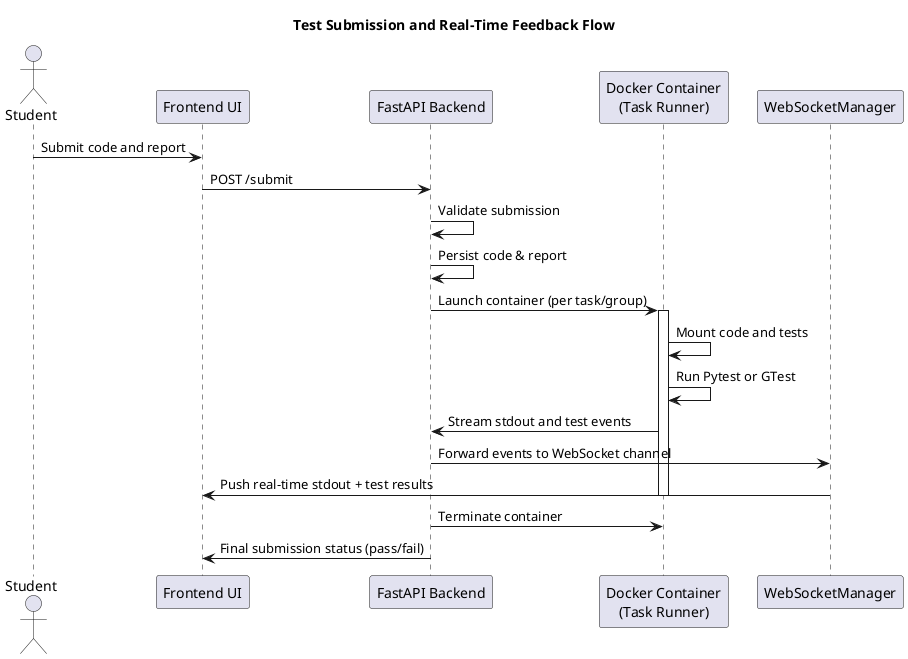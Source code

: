 @startuml
title Test Submission and Real-Time Feedback Flow

actor Student
participant "Frontend UI" as UI
participant "FastAPI Backend" as Backend
participant "Docker Container\n(Task Runner)" as Container
participant "WebSocketManager" as WS

Student -> UI : Submit code and report
UI -> Backend : POST /submit

Backend -> Backend : Validate submission
Backend -> Backend : Persist code & report
Backend -> Container : Launch container (per task/group)

activate Container
Container -> Container : Mount code and tests
Container -> Container : Run Pytest or GTest
Container -> Backend : Stream stdout and test events
Backend -> WS : Forward events to WebSocket channel
WS -> UI : Push real-time stdout + test results

deactivate Container
Backend -> Container : Terminate container
Backend -> UI : Final submission status (pass/fail)

@enduml
